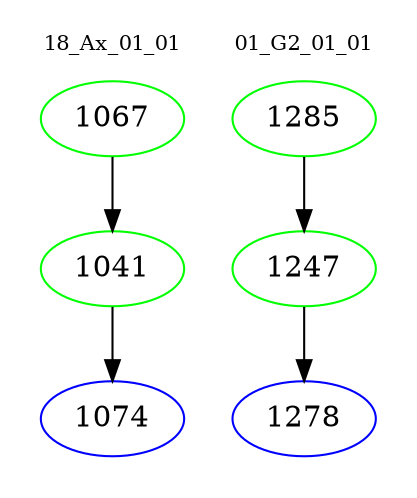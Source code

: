 digraph{
subgraph cluster_0 {
color = white
label = "18_Ax_01_01";
fontsize=10;
T0_1067 [label="1067", color="green"]
T0_1067 -> T0_1041 [color="black"]
T0_1041 [label="1041", color="green"]
T0_1041 -> T0_1074 [color="black"]
T0_1074 [label="1074", color="blue"]
}
subgraph cluster_1 {
color = white
label = "01_G2_01_01";
fontsize=10;
T1_1285 [label="1285", color="green"]
T1_1285 -> T1_1247 [color="black"]
T1_1247 [label="1247", color="green"]
T1_1247 -> T1_1278 [color="black"]
T1_1278 [label="1278", color="blue"]
}
}
